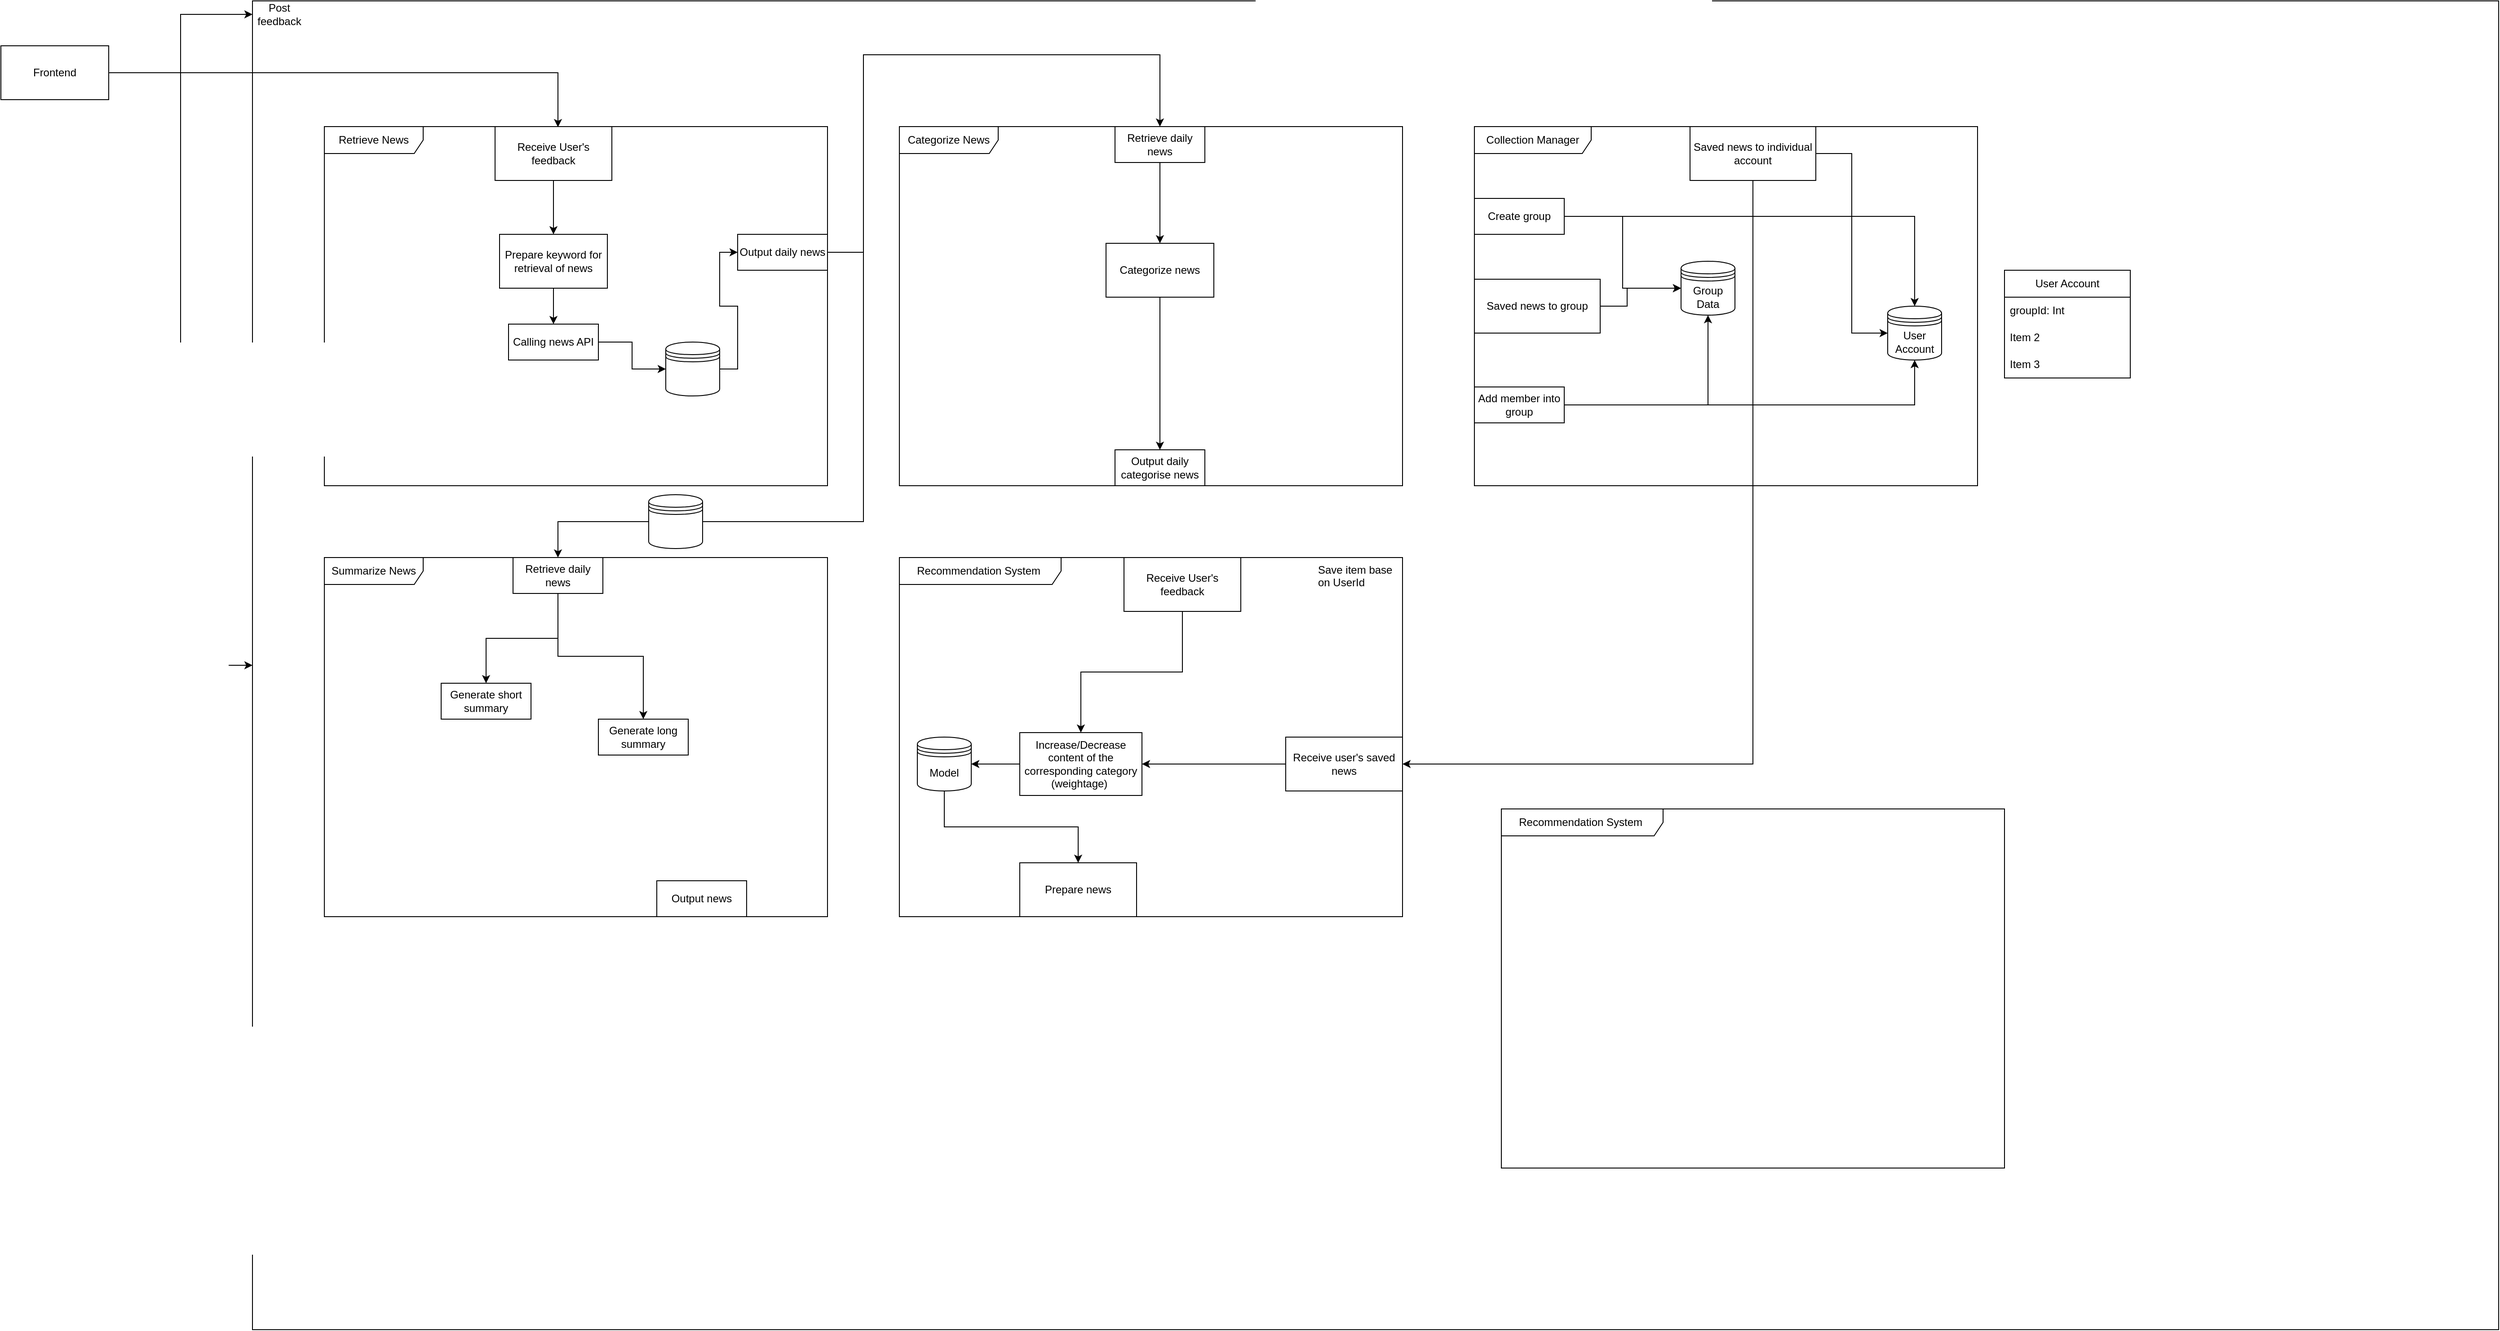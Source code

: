 <mxfile version="21.3.7" type="github">
  <diagram name="Page-1" id="b5b7bab2-c9e2-2cf4-8b2a-24fd1a2a6d21">
    <mxGraphModel dx="2154" dy="1184" grid="1" gridSize="10" guides="1" tooltips="1" connect="1" arrows="1" fold="1" page="1" pageScale="1" pageWidth="827" pageHeight="1169" background="none" math="0" shadow="0">
      <root>
        <mxCell id="0" />
        <mxCell id="1" parent="0" />
        <mxCell id="em-ObhwTOqatW9LkcrSO-1" value="Retrieve News" style="shape=umlFrame;whiteSpace=wrap;html=1;pointerEvents=0;width=110;height=30;" vertex="1" parent="1">
          <mxGeometry x="880" y="160" width="560" height="400" as="geometry" />
        </mxCell>
        <mxCell id="em-ObhwTOqatW9LkcrSO-57" style="edgeStyle=orthogonalEdgeStyle;rounded=0;orthogonalLoop=1;jettySize=auto;html=1;" edge="1" parent="1" source="em-ObhwTOqatW9LkcrSO-5" target="em-ObhwTOqatW9LkcrSO-56">
          <mxGeometry relative="1" as="geometry" />
        </mxCell>
        <mxCell id="em-ObhwTOqatW9LkcrSO-5" value="Calling news API" style="whiteSpace=wrap;html=1;align=center;" vertex="1" parent="1">
          <mxGeometry x="1085" y="380" width="100" height="40" as="geometry" />
        </mxCell>
        <mxCell id="em-ObhwTOqatW9LkcrSO-8" value="Summarize News" style="shape=umlFrame;whiteSpace=wrap;html=1;pointerEvents=0;width=110;height=30;" vertex="1" parent="1">
          <mxGeometry x="880" y="640" width="560" height="400" as="geometry" />
        </mxCell>
        <mxCell id="em-ObhwTOqatW9LkcrSO-51" style="edgeStyle=orthogonalEdgeStyle;rounded=0;orthogonalLoop=1;jettySize=auto;html=1;" edge="1" parent="1" source="em-ObhwTOqatW9LkcrSO-9" target="em-ObhwTOqatW9LkcrSO-48">
          <mxGeometry relative="1" as="geometry" />
        </mxCell>
        <mxCell id="em-ObhwTOqatW9LkcrSO-52" style="edgeStyle=orthogonalEdgeStyle;rounded=0;orthogonalLoop=1;jettySize=auto;html=1;" edge="1" parent="1" source="em-ObhwTOqatW9LkcrSO-9" target="em-ObhwTOqatW9LkcrSO-50">
          <mxGeometry relative="1" as="geometry" />
        </mxCell>
        <mxCell id="em-ObhwTOqatW9LkcrSO-9" value="Retrieve daily news" style="whiteSpace=wrap;html=1;align=center;" vertex="1" parent="1">
          <mxGeometry x="1090" y="640" width="100" height="40" as="geometry" />
        </mxCell>
        <mxCell id="em-ObhwTOqatW9LkcrSO-10" value="Categorize News" style="shape=umlFrame;whiteSpace=wrap;html=1;pointerEvents=0;width=110;height=30;" vertex="1" parent="1">
          <mxGeometry x="1520" y="160" width="560" height="400" as="geometry" />
        </mxCell>
        <mxCell id="em-ObhwTOqatW9LkcrSO-60" style="edgeStyle=orthogonalEdgeStyle;rounded=0;orthogonalLoop=1;jettySize=auto;html=1;" edge="1" parent="1" source="em-ObhwTOqatW9LkcrSO-11" target="em-ObhwTOqatW9LkcrSO-59">
          <mxGeometry relative="1" as="geometry" />
        </mxCell>
        <mxCell id="em-ObhwTOqatW9LkcrSO-11" value="Retrieve daily news" style="whiteSpace=wrap;html=1;align=center;" vertex="1" parent="1">
          <mxGeometry x="1760" y="160" width="100" height="40" as="geometry" />
        </mxCell>
        <mxCell id="em-ObhwTOqatW9LkcrSO-12" value="Recommendation System&amp;nbsp;" style="shape=umlFrame;whiteSpace=wrap;html=1;pointerEvents=0;width=180;height=30;" vertex="1" parent="1">
          <mxGeometry x="1520" y="640" width="560" height="400" as="geometry" />
        </mxCell>
        <mxCell id="em-ObhwTOqatW9LkcrSO-19" style="edgeStyle=orthogonalEdgeStyle;rounded=0;orthogonalLoop=1;jettySize=auto;html=1;" edge="1" parent="1" source="em-ObhwTOqatW9LkcrSO-13" target="em-ObhwTOqatW9LkcrSO-17">
          <mxGeometry relative="1" as="geometry" />
        </mxCell>
        <mxCell id="em-ObhwTOqatW9LkcrSO-13" value="Receive User&#39;s feedback" style="whiteSpace=wrap;html=1;align=center;" vertex="1" parent="1">
          <mxGeometry x="1770" y="640" width="130" height="60" as="geometry" />
        </mxCell>
        <mxCell id="em-ObhwTOqatW9LkcrSO-14" value="Collection Manager" style="shape=umlFrame;whiteSpace=wrap;html=1;pointerEvents=0;width=130;height=30;" vertex="1" parent="1">
          <mxGeometry x="2160" y="160" width="560" height="400" as="geometry" />
        </mxCell>
        <mxCell id="em-ObhwTOqatW9LkcrSO-25" style="edgeStyle=orthogonalEdgeStyle;rounded=0;orthogonalLoop=1;jettySize=auto;html=1;entryX=0;entryY=0.5;entryDx=0;entryDy=0;" edge="1" parent="1" source="em-ObhwTOqatW9LkcrSO-15" target="em-ObhwTOqatW9LkcrSO-24">
          <mxGeometry relative="1" as="geometry" />
        </mxCell>
        <mxCell id="em-ObhwTOqatW9LkcrSO-35" style="edgeStyle=orthogonalEdgeStyle;rounded=0;orthogonalLoop=1;jettySize=auto;html=1;" edge="1" parent="1" source="em-ObhwTOqatW9LkcrSO-15" target="em-ObhwTOqatW9LkcrSO-22">
          <mxGeometry relative="1" as="geometry" />
        </mxCell>
        <mxCell id="em-ObhwTOqatW9LkcrSO-15" value="Create group" style="whiteSpace=wrap;html=1;align=center;" vertex="1" parent="1">
          <mxGeometry x="2160" y="240" width="100" height="40" as="geometry" />
        </mxCell>
        <mxCell id="em-ObhwTOqatW9LkcrSO-41" style="edgeStyle=orthogonalEdgeStyle;rounded=0;orthogonalLoop=1;jettySize=auto;html=1;entryX=1;entryY=0.5;entryDx=0;entryDy=0;" edge="1" parent="1" source="em-ObhwTOqatW9LkcrSO-17" target="em-ObhwTOqatW9LkcrSO-40">
          <mxGeometry relative="1" as="geometry" />
        </mxCell>
        <mxCell id="em-ObhwTOqatW9LkcrSO-17" value="Increase/Decrease content of the corresponding category (weightage)&amp;nbsp;" style="whiteSpace=wrap;html=1;align=center;" vertex="1" parent="1">
          <mxGeometry x="1654" y="835" width="136" height="70" as="geometry" />
        </mxCell>
        <mxCell id="em-ObhwTOqatW9LkcrSO-20" value="Save item base on UserId" style="text;strokeColor=none;fillColor=none;spacingLeft=4;spacingRight=4;overflow=hidden;rotatable=0;points=[[0,0.5],[1,0.5]];portConstraint=eastwest;fontSize=12;whiteSpace=wrap;html=1;" vertex="1" parent="1">
          <mxGeometry x="1980" y="640" width="100" height="70" as="geometry" />
        </mxCell>
        <mxCell id="em-ObhwTOqatW9LkcrSO-23" style="edgeStyle=orthogonalEdgeStyle;rounded=0;orthogonalLoop=1;jettySize=auto;html=1;entryX=0;entryY=0.5;entryDx=0;entryDy=0;" edge="1" parent="1" source="em-ObhwTOqatW9LkcrSO-21" target="em-ObhwTOqatW9LkcrSO-22">
          <mxGeometry relative="1" as="geometry" />
        </mxCell>
        <mxCell id="em-ObhwTOqatW9LkcrSO-26" style="edgeStyle=orthogonalEdgeStyle;rounded=0;orthogonalLoop=1;jettySize=auto;html=1;entryX=1;entryY=0.5;entryDx=0;entryDy=0;" edge="1" parent="1" source="em-ObhwTOqatW9LkcrSO-21" target="em-ObhwTOqatW9LkcrSO-27">
          <mxGeometry relative="1" as="geometry">
            <Array as="points">
              <mxPoint x="2470" y="870" />
            </Array>
          </mxGeometry>
        </mxCell>
        <mxCell id="em-ObhwTOqatW9LkcrSO-21" value="Saved news to individual account" style="whiteSpace=wrap;html=1;align=center;" vertex="1" parent="1">
          <mxGeometry x="2400" y="160" width="140" height="60" as="geometry" />
        </mxCell>
        <mxCell id="em-ObhwTOqatW9LkcrSO-22" value="User Account" style="shape=datastore;whiteSpace=wrap;html=1;" vertex="1" parent="1">
          <mxGeometry x="2620" y="360" width="60" height="60" as="geometry" />
        </mxCell>
        <mxCell id="em-ObhwTOqatW9LkcrSO-24" value="Group Data" style="shape=datastore;whiteSpace=wrap;html=1;" vertex="1" parent="1">
          <mxGeometry x="2390" y="310" width="60" height="60" as="geometry" />
        </mxCell>
        <mxCell id="em-ObhwTOqatW9LkcrSO-28" style="edgeStyle=orthogonalEdgeStyle;rounded=0;orthogonalLoop=1;jettySize=auto;html=1;entryX=1;entryY=0.5;entryDx=0;entryDy=0;" edge="1" parent="1" source="em-ObhwTOqatW9LkcrSO-27" target="em-ObhwTOqatW9LkcrSO-17">
          <mxGeometry relative="1" as="geometry" />
        </mxCell>
        <mxCell id="em-ObhwTOqatW9LkcrSO-27" value="Receive user&#39;s saved news" style="whiteSpace=wrap;html=1;align=center;" vertex="1" parent="1">
          <mxGeometry x="1950" y="840" width="130" height="60" as="geometry" />
        </mxCell>
        <mxCell id="em-ObhwTOqatW9LkcrSO-30" style="edgeStyle=orthogonalEdgeStyle;rounded=0;orthogonalLoop=1;jettySize=auto;html=1;entryX=0;entryY=0.5;entryDx=0;entryDy=0;" edge="1" parent="1" source="em-ObhwTOqatW9LkcrSO-29" target="em-ObhwTOqatW9LkcrSO-24">
          <mxGeometry relative="1" as="geometry">
            <Array as="points">
              <mxPoint x="2330" y="360" />
              <mxPoint x="2330" y="340" />
            </Array>
          </mxGeometry>
        </mxCell>
        <mxCell id="em-ObhwTOqatW9LkcrSO-29" value="Saved news to group" style="whiteSpace=wrap;html=1;align=center;" vertex="1" parent="1">
          <mxGeometry x="2160" y="330" width="140" height="60" as="geometry" />
        </mxCell>
        <mxCell id="em-ObhwTOqatW9LkcrSO-31" value="User Account" style="swimlane;fontStyle=0;childLayout=stackLayout;horizontal=1;startSize=30;horizontalStack=0;resizeParent=1;resizeParentMax=0;resizeLast=0;collapsible=1;marginBottom=0;whiteSpace=wrap;html=1;" vertex="1" parent="1">
          <mxGeometry x="2750" y="320" width="140" height="120" as="geometry" />
        </mxCell>
        <mxCell id="em-ObhwTOqatW9LkcrSO-32" value="groupId: Int" style="text;strokeColor=none;fillColor=none;align=left;verticalAlign=middle;spacingLeft=4;spacingRight=4;overflow=hidden;points=[[0,0.5],[1,0.5]];portConstraint=eastwest;rotatable=0;whiteSpace=wrap;html=1;" vertex="1" parent="em-ObhwTOqatW9LkcrSO-31">
          <mxGeometry y="30" width="140" height="30" as="geometry" />
        </mxCell>
        <mxCell id="em-ObhwTOqatW9LkcrSO-33" value="Item 2" style="text;strokeColor=none;fillColor=none;align=left;verticalAlign=middle;spacingLeft=4;spacingRight=4;overflow=hidden;points=[[0,0.5],[1,0.5]];portConstraint=eastwest;rotatable=0;whiteSpace=wrap;html=1;" vertex="1" parent="em-ObhwTOqatW9LkcrSO-31">
          <mxGeometry y="60" width="140" height="30" as="geometry" />
        </mxCell>
        <mxCell id="em-ObhwTOqatW9LkcrSO-34" value="Item 3" style="text;strokeColor=none;fillColor=none;align=left;verticalAlign=middle;spacingLeft=4;spacingRight=4;overflow=hidden;points=[[0,0.5],[1,0.5]];portConstraint=eastwest;rotatable=0;whiteSpace=wrap;html=1;" vertex="1" parent="em-ObhwTOqatW9LkcrSO-31">
          <mxGeometry y="90" width="140" height="30" as="geometry" />
        </mxCell>
        <mxCell id="em-ObhwTOqatW9LkcrSO-37" style="edgeStyle=orthogonalEdgeStyle;rounded=0;orthogonalLoop=1;jettySize=auto;html=1;" edge="1" parent="1" source="em-ObhwTOqatW9LkcrSO-36" target="em-ObhwTOqatW9LkcrSO-24">
          <mxGeometry relative="1" as="geometry" />
        </mxCell>
        <mxCell id="em-ObhwTOqatW9LkcrSO-38" style="edgeStyle=orthogonalEdgeStyle;rounded=0;orthogonalLoop=1;jettySize=auto;html=1;entryX=0.5;entryY=1;entryDx=0;entryDy=0;" edge="1" parent="1" source="em-ObhwTOqatW9LkcrSO-36" target="em-ObhwTOqatW9LkcrSO-22">
          <mxGeometry relative="1" as="geometry" />
        </mxCell>
        <mxCell id="em-ObhwTOqatW9LkcrSO-36" value="Add member into group" style="whiteSpace=wrap;html=1;align=center;" vertex="1" parent="1">
          <mxGeometry x="2160" y="450" width="100" height="40" as="geometry" />
        </mxCell>
        <mxCell id="em-ObhwTOqatW9LkcrSO-39" value="Prepare news" style="whiteSpace=wrap;html=1;align=center;" vertex="1" parent="1">
          <mxGeometry x="1654" y="980" width="130" height="60" as="geometry" />
        </mxCell>
        <mxCell id="em-ObhwTOqatW9LkcrSO-42" style="edgeStyle=orthogonalEdgeStyle;rounded=0;orthogonalLoop=1;jettySize=auto;html=1;entryX=0.5;entryY=0;entryDx=0;entryDy=0;" edge="1" parent="1" source="em-ObhwTOqatW9LkcrSO-40" target="em-ObhwTOqatW9LkcrSO-39">
          <mxGeometry relative="1" as="geometry">
            <Array as="points">
              <mxPoint x="1570" y="940" />
              <mxPoint x="1719" y="940" />
            </Array>
          </mxGeometry>
        </mxCell>
        <mxCell id="em-ObhwTOqatW9LkcrSO-40" value="Model" style="shape=datastore;whiteSpace=wrap;html=1;" vertex="1" parent="1">
          <mxGeometry x="1540" y="840" width="60" height="60" as="geometry" />
        </mxCell>
        <mxCell id="em-ObhwTOqatW9LkcrSO-46" style="edgeStyle=orthogonalEdgeStyle;rounded=0;orthogonalLoop=1;jettySize=auto;html=1;" edge="1" parent="1" source="em-ObhwTOqatW9LkcrSO-43" target="em-ObhwTOqatW9LkcrSO-5">
          <mxGeometry relative="1" as="geometry" />
        </mxCell>
        <mxCell id="em-ObhwTOqatW9LkcrSO-43" value="Prepare keyword for retrieval of news" style="whiteSpace=wrap;html=1;align=center;" vertex="1" parent="1">
          <mxGeometry x="1075" y="280" width="120" height="60" as="geometry" />
        </mxCell>
        <mxCell id="em-ObhwTOqatW9LkcrSO-45" style="edgeStyle=orthogonalEdgeStyle;rounded=0;orthogonalLoop=1;jettySize=auto;html=1;" edge="1" parent="1" source="em-ObhwTOqatW9LkcrSO-44" target="em-ObhwTOqatW9LkcrSO-43">
          <mxGeometry relative="1" as="geometry" />
        </mxCell>
        <mxCell id="em-ObhwTOqatW9LkcrSO-44" value="Receive User&#39;s feedback" style="whiteSpace=wrap;html=1;align=center;" vertex="1" parent="1">
          <mxGeometry x="1070" y="160" width="130" height="60" as="geometry" />
        </mxCell>
        <mxCell id="em-ObhwTOqatW9LkcrSO-53" style="edgeStyle=orthogonalEdgeStyle;rounded=0;orthogonalLoop=1;jettySize=auto;html=1;entryX=0.5;entryY=0;entryDx=0;entryDy=0;" edge="1" parent="1" source="em-ObhwTOqatW9LkcrSO-47" target="em-ObhwTOqatW9LkcrSO-11">
          <mxGeometry relative="1" as="geometry">
            <Array as="points">
              <mxPoint x="1480" y="300" />
              <mxPoint x="1480" y="80" />
              <mxPoint x="1810" y="80" />
            </Array>
          </mxGeometry>
        </mxCell>
        <mxCell id="em-ObhwTOqatW9LkcrSO-64" style="edgeStyle=orthogonalEdgeStyle;rounded=0;orthogonalLoop=1;jettySize=auto;html=1;" edge="1" parent="1" source="em-ObhwTOqatW9LkcrSO-47" target="em-ObhwTOqatW9LkcrSO-9">
          <mxGeometry relative="1" as="geometry">
            <Array as="points">
              <mxPoint x="1480" y="300" />
              <mxPoint x="1480" y="600" />
              <mxPoint x="1140" y="600" />
            </Array>
          </mxGeometry>
        </mxCell>
        <mxCell id="em-ObhwTOqatW9LkcrSO-47" value="Output daily news" style="whiteSpace=wrap;html=1;align=center;" vertex="1" parent="1">
          <mxGeometry x="1340" y="280" width="100" height="40" as="geometry" />
        </mxCell>
        <mxCell id="em-ObhwTOqatW9LkcrSO-48" value="Generate short summary" style="whiteSpace=wrap;html=1;align=center;" vertex="1" parent="1">
          <mxGeometry x="1010" y="780" width="100" height="40" as="geometry" />
        </mxCell>
        <mxCell id="em-ObhwTOqatW9LkcrSO-50" value="Generate long summary" style="whiteSpace=wrap;html=1;align=center;" vertex="1" parent="1">
          <mxGeometry x="1185" y="820" width="100" height="40" as="geometry" />
        </mxCell>
        <mxCell id="em-ObhwTOqatW9LkcrSO-54" value="Output daily categorise news" style="whiteSpace=wrap;html=1;align=center;" vertex="1" parent="1">
          <mxGeometry x="1760" y="520" width="100" height="40" as="geometry" />
        </mxCell>
        <mxCell id="em-ObhwTOqatW9LkcrSO-58" style="edgeStyle=orthogonalEdgeStyle;rounded=0;orthogonalLoop=1;jettySize=auto;html=1;entryX=0;entryY=0.5;entryDx=0;entryDy=0;" edge="1" parent="1" source="em-ObhwTOqatW9LkcrSO-56" target="em-ObhwTOqatW9LkcrSO-47">
          <mxGeometry relative="1" as="geometry" />
        </mxCell>
        <mxCell id="em-ObhwTOqatW9LkcrSO-56" value="" style="shape=datastore;whiteSpace=wrap;html=1;" vertex="1" parent="1">
          <mxGeometry x="1260" y="400" width="60" height="60" as="geometry" />
        </mxCell>
        <mxCell id="em-ObhwTOqatW9LkcrSO-61" style="edgeStyle=orthogonalEdgeStyle;rounded=0;orthogonalLoop=1;jettySize=auto;html=1;" edge="1" parent="1" source="em-ObhwTOqatW9LkcrSO-59" target="em-ObhwTOqatW9LkcrSO-54">
          <mxGeometry relative="1" as="geometry" />
        </mxCell>
        <mxCell id="em-ObhwTOqatW9LkcrSO-59" value="Categorize news" style="whiteSpace=wrap;html=1;align=center;" vertex="1" parent="1">
          <mxGeometry x="1750" y="290" width="120" height="60" as="geometry" />
        </mxCell>
        <mxCell id="em-ObhwTOqatW9LkcrSO-62" value="Output news" style="whiteSpace=wrap;html=1;align=center;" vertex="1" parent="1">
          <mxGeometry x="1250" y="1000" width="100" height="40" as="geometry" />
        </mxCell>
        <mxCell id="em-ObhwTOqatW9LkcrSO-65" value="Recommendation System&amp;nbsp;" style="shape=umlFrame;whiteSpace=wrap;html=1;pointerEvents=0;width=180;height=30;" vertex="1" parent="1">
          <mxGeometry x="2190" y="920" width="560" height="400" as="geometry" />
        </mxCell>
        <mxCell id="em-ObhwTOqatW9LkcrSO-66" value="" style="rounded=0;whiteSpace=wrap;html=1;fillColor=none;" vertex="1" parent="1">
          <mxGeometry x="800" y="20" width="2500" height="1480" as="geometry" />
        </mxCell>
        <mxCell id="em-ObhwTOqatW9LkcrSO-68" value="Post feedback" style="text;html=1;strokeColor=none;fillColor=none;align=center;verticalAlign=middle;whiteSpace=wrap;rounded=0;" vertex="1" parent="1">
          <mxGeometry x="800" y="20" width="60" height="30" as="geometry" />
        </mxCell>
        <mxCell id="em-ObhwTOqatW9LkcrSO-70" style="edgeStyle=orthogonalEdgeStyle;rounded=0;orthogonalLoop=1;jettySize=auto;html=1;entryX=0;entryY=0.5;entryDx=0;entryDy=0;" edge="1" parent="1" source="em-ObhwTOqatW9LkcrSO-69" target="em-ObhwTOqatW9LkcrSO-68">
          <mxGeometry relative="1" as="geometry" />
        </mxCell>
        <mxCell id="em-ObhwTOqatW9LkcrSO-71" style="edgeStyle=orthogonalEdgeStyle;rounded=0;orthogonalLoop=1;jettySize=auto;html=1;" edge="1" parent="1" source="em-ObhwTOqatW9LkcrSO-69" target="em-ObhwTOqatW9LkcrSO-66">
          <mxGeometry relative="1" as="geometry" />
        </mxCell>
        <mxCell id="em-ObhwTOqatW9LkcrSO-72" style="edgeStyle=orthogonalEdgeStyle;rounded=0;orthogonalLoop=1;jettySize=auto;html=1;entryX=0.136;entryY=0.095;entryDx=0;entryDy=0;entryPerimeter=0;" edge="1" parent="1" source="em-ObhwTOqatW9LkcrSO-69" target="em-ObhwTOqatW9LkcrSO-66">
          <mxGeometry relative="1" as="geometry">
            <Array as="points">
              <mxPoint x="1140" y="100" />
            </Array>
          </mxGeometry>
        </mxCell>
        <mxCell id="em-ObhwTOqatW9LkcrSO-69" value="Frontend" style="rounded=0;whiteSpace=wrap;html=1;" vertex="1" parent="1">
          <mxGeometry x="520" y="70" width="120" height="60" as="geometry" />
        </mxCell>
        <mxCell id="em-ObhwTOqatW9LkcrSO-73" value="" style="shape=datastore;whiteSpace=wrap;html=1;" vertex="1" parent="1">
          <mxGeometry x="1241" y="570" width="60" height="60" as="geometry" />
        </mxCell>
      </root>
    </mxGraphModel>
  </diagram>
</mxfile>
